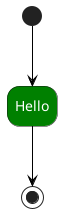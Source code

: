 
@startuml
hide empty description
skinparam LineBackgroundColor #black
skinparam ArrowColor #black
skinparam state {
    BackgroundColor<<aslFail>> #red
    FontColor<<aslFail>> #white

    BackgroundColor<<aslSucceed>> #green
    FontColor<<aslSucceed>> #white
}
state "Hello" as state1<<aslSucceed>>
[*] --> state1
state1 --> [*]
@enduml
